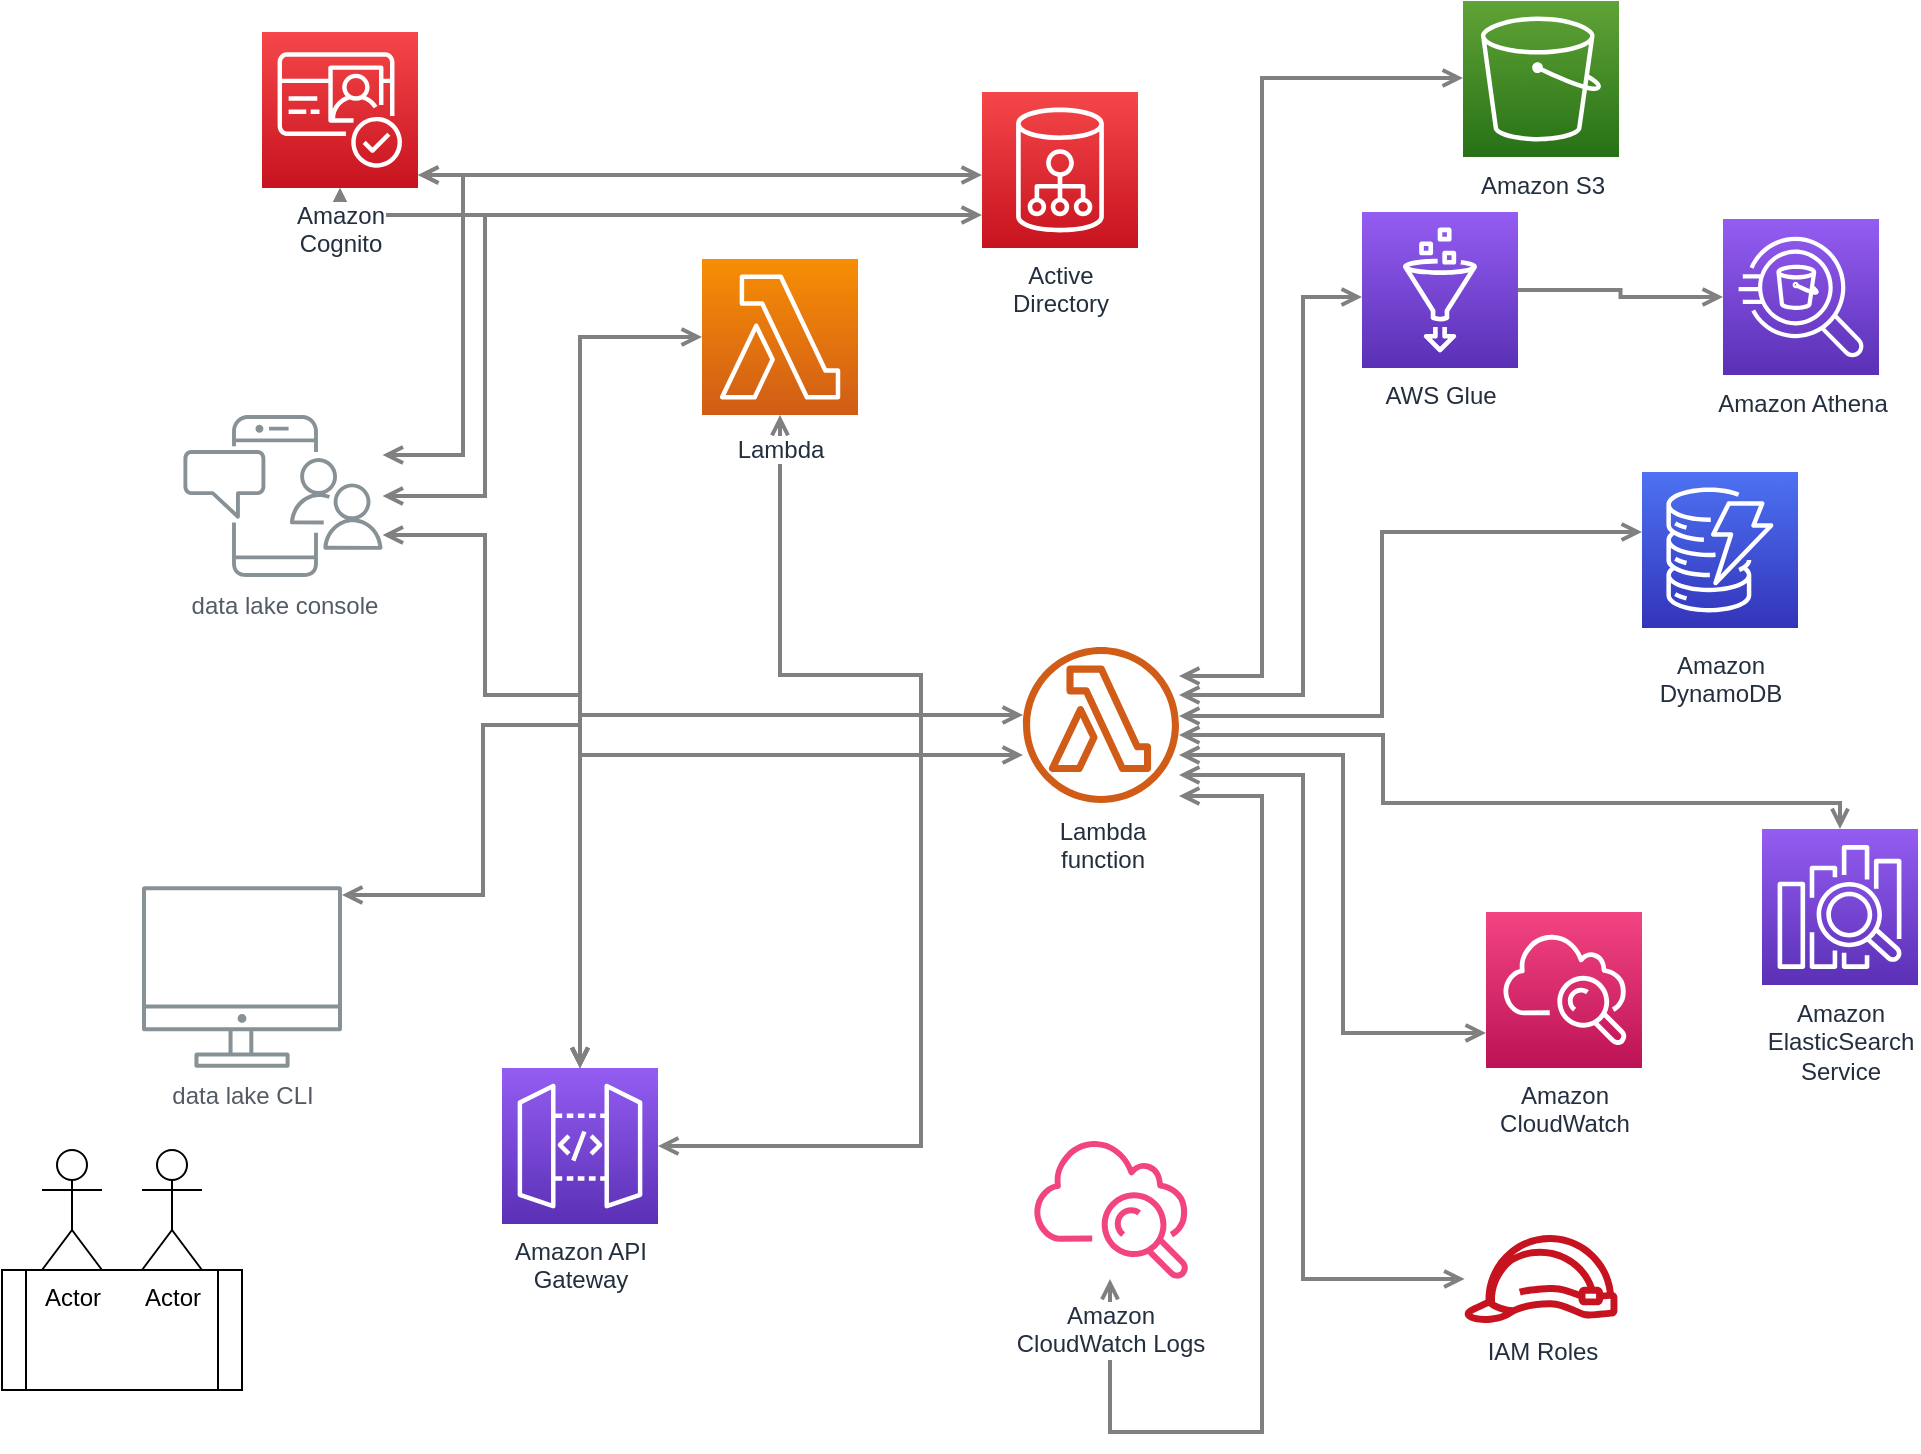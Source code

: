 <mxfile>
    <diagram id="Ht1M8jgEwFfnCIfOTk4-" name="Page-1">
        <mxGraphModel dx="898" dy="488" grid="1" gridSize="10" guides="1" tooltips="1" connect="1" arrows="1" fold="1" page="1" pageScale="1" pageWidth="1169" pageHeight="827" math="0" shadow="0">
            <root>
                <mxCell id="0"/>
                <mxCell id="1" parent="0"/>
                <mxCell id="UEzPUAAOIrF-is8g5C7q-128" style="edgeStyle=orthogonalEdgeStyle;rounded=0;orthogonalLoop=1;jettySize=auto;html=1;startArrow=open;startFill=0;endArrow=open;endFill=0;strokeWidth=2;strokeColor=#808080;" parent="1" source="UEzPUAAOIrF-is8g5C7q-109" target="UEzPUAAOIrF-is8g5C7q-114" edge="1">
                    <mxGeometry relative="1" as="geometry">
                        <Array as="points">
                            <mxPoint x="310.5" y="461.5"/>
                            <mxPoint x="310.5" y="376.5"/>
                        </Array>
                    </mxGeometry>
                </mxCell>
                <mxCell id="UEzPUAAOIrF-is8g5C7q-124" style="edgeStyle=orthogonalEdgeStyle;rounded=0;orthogonalLoop=1;jettySize=auto;html=1;startArrow=open;startFill=0;endArrow=open;endFill=0;strokeWidth=2;strokeColor=#808080;" parent="1" source="UEzPUAAOIrF-is8g5C7q-110" target="UEzPUAAOIrF-is8g5C7q-111" edge="1">
                    <mxGeometry relative="1" as="geometry">
                        <Array as="points">
                            <mxPoint x="300.5" y="241.5"/>
                            <mxPoint x="300.5" y="101.5"/>
                        </Array>
                    </mxGeometry>
                </mxCell>
                <mxCell id="UEzPUAAOIrF-is8g5C7q-127" style="edgeStyle=orthogonalEdgeStyle;rounded=0;orthogonalLoop=1;jettySize=auto;html=1;startArrow=open;startFill=0;endArrow=open;endFill=0;strokeWidth=2;strokeColor=#808080;" parent="1" source="UEzPUAAOIrF-is8g5C7q-110" target="UEzPUAAOIrF-is8g5C7q-114" edge="1">
                    <mxGeometry relative="1" as="geometry">
                        <Array as="points">
                            <mxPoint x="311.5" y="281.5"/>
                            <mxPoint x="311.5" y="361.5"/>
                        </Array>
                    </mxGeometry>
                </mxCell>
                <mxCell id="UEzPUAAOIrF-is8g5C7q-125" style="edgeStyle=orthogonalEdgeStyle;rounded=0;orthogonalLoop=1;jettySize=auto;html=1;startArrow=open;startFill=0;endArrow=open;endFill=0;strokeWidth=2;strokeColor=#808080;" parent="1" source="UEzPUAAOIrF-is8g5C7q-111" target="UEzPUAAOIrF-is8g5C7q-112" edge="1">
                    <mxGeometry relative="1" as="geometry">
                        <Array as="points">
                            <mxPoint x="530.5" y="101.5"/>
                            <mxPoint x="530.5" y="101.5"/>
                        </Array>
                    </mxGeometry>
                </mxCell>
                <mxCell id="UEzPUAAOIrF-is8g5C7q-126" style="edgeStyle=orthogonalEdgeStyle;rounded=0;orthogonalLoop=1;jettySize=auto;html=1;startArrow=open;startFill=0;endArrow=open;endFill=0;strokeWidth=2;strokeColor=#808080;" parent="1" source="UEzPUAAOIrF-is8g5C7q-113" target="UEzPUAAOIrF-is8g5C7q-114" edge="1">
                    <mxGeometry relative="1" as="geometry"/>
                </mxCell>
                <mxCell id="UEzPUAAOIrF-is8g5C7q-129" style="edgeStyle=orthogonalEdgeStyle;rounded=0;orthogonalLoop=1;jettySize=auto;html=1;startArrow=open;startFill=0;endArrow=open;endFill=0;strokeWidth=2;strokeColor=#808080;" parent="1" source="UEzPUAAOIrF-is8g5C7q-114" target="UEzPUAAOIrF-is8g5C7q-115" edge="1">
                    <mxGeometry relative="1" as="geometry">
                        <Array as="points">
                            <mxPoint x="510.5" y="391.5"/>
                            <mxPoint x="510.5" y="391.5"/>
                        </Array>
                    </mxGeometry>
                </mxCell>
                <mxCell id="UEzPUAAOIrF-is8g5C7q-130" style="edgeStyle=orthogonalEdgeStyle;rounded=0;orthogonalLoop=1;jettySize=auto;html=1;startArrow=open;startFill=0;endArrow=open;endFill=0;strokeWidth=2;strokeColor=#808080;" parent="1" source="UEzPUAAOIrF-is8g5C7q-115" target="UEzPUAAOIrF-is8g5C7q-116" edge="1">
                    <mxGeometry relative="1" as="geometry">
                        <Array as="points">
                            <mxPoint x="700" y="352"/>
                            <mxPoint x="700" y="53"/>
                        </Array>
                    </mxGeometry>
                </mxCell>
                <mxCell id="UEzPUAAOIrF-is8g5C7q-131" style="edgeStyle=orthogonalEdgeStyle;rounded=0;orthogonalLoop=1;jettySize=auto;html=1;startArrow=open;startFill=0;endArrow=open;endFill=0;strokeWidth=2;strokeColor=#808080;" parent="1" source="UEzPUAAOIrF-is8g5C7q-115" target="UEzPUAAOIrF-is8g5C7q-117" edge="1">
                    <mxGeometry relative="1" as="geometry">
                        <Array as="points">
                            <mxPoint x="720.5" y="361.5"/>
                            <mxPoint x="720.5" y="162.5"/>
                        </Array>
                    </mxGeometry>
                </mxCell>
                <mxCell id="UEzPUAAOIrF-is8g5C7q-132" style="edgeStyle=orthogonalEdgeStyle;rounded=0;orthogonalLoop=1;jettySize=auto;html=1;startArrow=open;startFill=0;endArrow=open;endFill=0;strokeWidth=2;strokeColor=#808080;" parent="1" source="UEzPUAAOIrF-is8g5C7q-115" target="UEzPUAAOIrF-is8g5C7q-119" edge="1">
                    <mxGeometry relative="1" as="geometry">
                        <Array as="points">
                            <mxPoint x="760" y="372"/>
                            <mxPoint x="760" y="280"/>
                        </Array>
                    </mxGeometry>
                </mxCell>
                <mxCell id="UEzPUAAOIrF-is8g5C7q-133" style="edgeStyle=orthogonalEdgeStyle;rounded=0;orthogonalLoop=1;jettySize=auto;html=1;startArrow=open;startFill=0;endArrow=open;endFill=0;strokeWidth=2;strokeColor=#808080;" parent="1" source="UEzPUAAOIrF-is8g5C7q-115" target="UEzPUAAOIrF-is8g5C7q-120" edge="1">
                    <mxGeometry relative="1" as="geometry">
                        <Array as="points">
                            <mxPoint x="760.5" y="381.5"/>
                            <mxPoint x="760.5" y="415.5"/>
                        </Array>
                    </mxGeometry>
                </mxCell>
                <mxCell id="UEzPUAAOIrF-is8g5C7q-134" style="edgeStyle=orthogonalEdgeStyle;rounded=0;orthogonalLoop=1;jettySize=auto;html=1;startArrow=open;startFill=0;endArrow=open;endFill=0;strokeWidth=2;strokeColor=#808080;" parent="1" source="UEzPUAAOIrF-is8g5C7q-115" target="UEzPUAAOIrF-is8g5C7q-121" edge="1">
                    <mxGeometry relative="1" as="geometry">
                        <Array as="points">
                            <mxPoint x="740.5" y="391.5"/>
                            <mxPoint x="740.5" y="530.5"/>
                        </Array>
                    </mxGeometry>
                </mxCell>
                <mxCell id="UEzPUAAOIrF-is8g5C7q-135" style="edgeStyle=orthogonalEdgeStyle;rounded=0;orthogonalLoop=1;jettySize=auto;html=1;startArrow=open;startFill=0;endArrow=open;endFill=0;strokeWidth=2;strokeColor=#808080;" parent="1" source="UEzPUAAOIrF-is8g5C7q-115" target="UEzPUAAOIrF-is8g5C7q-122" edge="1">
                    <mxGeometry relative="1" as="geometry">
                        <Array as="points">
                            <mxPoint x="720.5" y="401.5"/>
                            <mxPoint x="720.5" y="653.5"/>
                        </Array>
                    </mxGeometry>
                </mxCell>
                <mxCell id="UEzPUAAOIrF-is8g5C7q-136" style="edgeStyle=orthogonalEdgeStyle;rounded=0;orthogonalLoop=1;jettySize=auto;html=1;startArrow=open;startFill=0;endArrow=open;endFill=0;strokeWidth=2;strokeColor=#808080;" parent="1" source="UEzPUAAOIrF-is8g5C7q-115" target="UEzPUAAOIrF-is8g5C7q-123" edge="1">
                    <mxGeometry relative="1" as="geometry">
                        <Array as="points">
                            <mxPoint x="700" y="412"/>
                            <mxPoint x="700" y="730"/>
                        </Array>
                    </mxGeometry>
                </mxCell>
                <mxCell id="UEzPUAAOIrF-is8g5C7q-137" value="" style="edgeStyle=orthogonalEdgeStyle;rounded=0;orthogonalLoop=1;jettySize=auto;html=1;startArrow=none;startFill=0;endArrow=open;endFill=0;strokeWidth=2;strokeColor=#808080;" parent="1" source="UEzPUAAOIrF-is8g5C7q-117" target="UEzPUAAOIrF-is8g5C7q-118" edge="1">
                    <mxGeometry relative="1" as="geometry"/>
                </mxCell>
                <mxCell id="UEzPUAAOIrF-is8g5C7q-139" style="edgeStyle=orthogonalEdgeStyle;rounded=0;orthogonalLoop=1;jettySize=auto;html=1;startArrow=open;startFill=0;endArrow=open;endFill=0;strokeWidth=2;strokeColor=#808080;" parent="1" source="UEzPUAAOIrF-is8g5C7q-110" target="UEzPUAAOIrF-is8g5C7q-111" edge="1">
                    <mxGeometry relative="1" as="geometry">
                        <mxPoint x="270.285" y="261.676" as="sourcePoint"/>
                        <mxPoint x="422.5" y="124.029" as="targetPoint"/>
                        <Array as="points">
                            <mxPoint x="311.5" y="261.5"/>
                            <mxPoint x="311.5" y="121.5"/>
                        </Array>
                    </mxGeometry>
                </mxCell>
                <mxCell id="UEzPUAAOIrF-is8g5C7q-141" style="edgeStyle=orthogonalEdgeStyle;rounded=0;orthogonalLoop=1;jettySize=auto;html=1;startArrow=open;startFill=0;endArrow=open;endFill=0;strokeWidth=2;strokeColor=#808080;" parent="1" source="UEzPUAAOIrF-is8g5C7q-113" target="UEzPUAAOIrF-is8g5C7q-114" edge="1">
                    <mxGeometry relative="1" as="geometry">
                        <mxPoint x="500.5" y="260.224" as="sourcePoint"/>
                        <mxPoint x="418.466" y="347.5" as="targetPoint"/>
                        <Array as="points">
                            <mxPoint x="529.5" y="351.5"/>
                        </Array>
                    </mxGeometry>
                </mxCell>
                <mxCell id="UEzPUAAOIrF-is8g5C7q-142" style="edgeStyle=orthogonalEdgeStyle;rounded=0;orthogonalLoop=1;jettySize=auto;html=1;startArrow=open;startFill=0;endArrow=open;endFill=0;strokeWidth=2;strokeColor=#808080;" parent="1" source="UEzPUAAOIrF-is8g5C7q-114" target="UEzPUAAOIrF-is8g5C7q-115" edge="1">
                    <mxGeometry relative="1" as="geometry">
                        <mxPoint x="457.5" y="386.5" as="sourcePoint"/>
                        <mxPoint x="590.5" y="386.5" as="targetPoint"/>
                        <Array as="points">
                            <mxPoint x="510.5" y="371.5"/>
                            <mxPoint x="510.5" y="371.5"/>
                        </Array>
                    </mxGeometry>
                </mxCell>
                <mxCell id="UEzPUAAOIrF-is8g5C7q-143" style="edgeStyle=orthogonalEdgeStyle;rounded=0;orthogonalLoop=1;jettySize=auto;html=1;startArrow=open;startFill=0;endArrow=open;endFill=0;strokeWidth=2;strokeColor=#808080;" parent="1" source="UEzPUAAOIrF-is8g5C7q-111" target="UEzPUAAOIrF-is8g5C7q-112" edge="1">
                    <mxGeometry relative="1" as="geometry">
                        <mxPoint x="500.5" y="111.5" as="sourcePoint"/>
                        <mxPoint x="578.5" y="111.5" as="targetPoint"/>
                        <Array as="points">
                            <mxPoint x="530.5" y="121.5"/>
                            <mxPoint x="530.5" y="121.5"/>
                        </Array>
                    </mxGeometry>
                </mxCell>
                <mxCell id="UEzPUAAOIrF-is8g5C7q-109" value="data lake CLI" style="outlineConnect=0;gradientColor=none;fontColor=#545B64;strokeColor=none;fillColor=#879196;dashed=0;verticalLabelPosition=bottom;verticalAlign=top;align=center;html=1;fontSize=12;fontStyle=0;aspect=fixed;shape=mxgraph.aws4.illustration_desktop;pointerEvents=1;labelBackgroundColor=#ffffff;" parent="1" vertex="1">
                    <mxGeometry x="140" y="457" width="100" height="91" as="geometry"/>
                </mxCell>
                <mxCell id="UEzPUAAOIrF-is8g5C7q-110" value="data lake console" style="outlineConnect=0;gradientColor=none;fontColor=#545B64;strokeColor=none;fillColor=#879196;dashed=0;verticalLabelPosition=bottom;verticalAlign=top;align=center;html=1;fontSize=12;fontStyle=0;aspect=fixed;shape=mxgraph.aws4.illustration_notification;pointerEvents=1;labelBackgroundColor=#ffffff;" parent="1" vertex="1">
                    <mxGeometry x="160.5" y="221.5" width="100" height="81" as="geometry"/>
                </mxCell>
                <mxCell id="UEzPUAAOIrF-is8g5C7q-111" value="Amazon &lt;br&gt;Cognito" style="outlineConnect=0;fontColor=#232F3E;gradientColor=#F54749;gradientDirection=north;fillColor=#C7131F;strokeColor=#ffffff;dashed=0;verticalLabelPosition=bottom;verticalAlign=top;align=center;html=1;fontSize=12;fontStyle=0;aspect=fixed;shape=mxgraph.aws4.resourceIcon;resIcon=mxgraph.aws4.cognito;labelBackgroundColor=#ffffff;" parent="1" vertex="1">
                    <mxGeometry x="200" y="30" width="78" height="78" as="geometry"/>
                </mxCell>
                <mxCell id="UEzPUAAOIrF-is8g5C7q-112" value="Active&lt;br&gt;Directory" style="outlineConnect=0;fontColor=#232F3E;gradientColor=#F54749;gradientDirection=north;fillColor=#C7131F;strokeColor=#ffffff;dashed=0;verticalLabelPosition=bottom;verticalAlign=top;align=center;html=1;fontSize=12;fontStyle=0;aspect=fixed;shape=mxgraph.aws4.resourceIcon;resIcon=mxgraph.aws4.cloud_directory;labelBackgroundColor=#ffffff;" parent="1" vertex="1">
                    <mxGeometry x="560" y="60" width="78" height="78" as="geometry"/>
                </mxCell>
                <mxCell id="UEzPUAAOIrF-is8g5C7q-113" value="Lambda" style="outlineConnect=0;fontColor=#232F3E;gradientColor=#F78E04;gradientDirection=north;fillColor=#D05C17;strokeColor=#ffffff;dashed=0;verticalLabelPosition=bottom;verticalAlign=top;align=center;html=1;fontSize=12;fontStyle=0;aspect=fixed;shape=mxgraph.aws4.resourceIcon;resIcon=mxgraph.aws4.lambda;labelBackgroundColor=#ffffff;spacingTop=3;" parent="1" vertex="1">
                    <mxGeometry x="420" y="143.5" width="78" height="78" as="geometry"/>
                </mxCell>
                <mxCell id="UEzPUAAOIrF-is8g5C7q-114" value="Amazon API&lt;br&gt;Gateway&lt;br&gt;" style="outlineConnect=0;fontColor=#232F3E;gradientColor=#945DF2;gradientDirection=north;fillColor=#5A30B5;strokeColor=#ffffff;dashed=0;verticalLabelPosition=bottom;verticalAlign=top;align=center;html=1;fontSize=12;fontStyle=0;aspect=fixed;shape=mxgraph.aws4.resourceIcon;resIcon=mxgraph.aws4.api_gateway;labelBackgroundColor=#ffffff;" parent="1" vertex="1">
                    <mxGeometry x="320" y="548" width="78" height="78" as="geometry"/>
                </mxCell>
                <mxCell id="UEzPUAAOIrF-is8g5C7q-115" value="Lambda&lt;br&gt;function" style="outlineConnect=0;fontColor=#232F3E;gradientColor=none;fillColor=#D05C17;strokeColor=none;dashed=0;verticalLabelPosition=bottom;verticalAlign=top;align=center;html=1;fontSize=12;fontStyle=0;aspect=fixed;pointerEvents=1;shape=mxgraph.aws4.lambda_function;labelBackgroundColor=#ffffff;" parent="1" vertex="1">
                    <mxGeometry x="580.5" y="337.5" width="78" height="78" as="geometry"/>
                </mxCell>
                <mxCell id="UEzPUAAOIrF-is8g5C7q-116" value="Amazon S3" style="outlineConnect=0;fontColor=#232F3E;gradientColor=#60A337;gradientDirection=north;fillColor=#277116;strokeColor=#ffffff;dashed=0;verticalLabelPosition=bottom;verticalAlign=top;align=center;html=1;fontSize=12;fontStyle=0;aspect=fixed;shape=mxgraph.aws4.resourceIcon;resIcon=mxgraph.aws4.s3;labelBackgroundColor=#ffffff;" parent="1" vertex="1">
                    <mxGeometry x="800.5" y="14.5" width="78" height="78" as="geometry"/>
                </mxCell>
                <mxCell id="UEzPUAAOIrF-is8g5C7q-117" value="AWS Glue" style="outlineConnect=0;fontColor=#232F3E;gradientColor=#945DF2;gradientDirection=north;fillColor=#5A30B5;strokeColor=#ffffff;dashed=0;verticalLabelPosition=bottom;verticalAlign=top;align=center;html=1;fontSize=12;fontStyle=0;aspect=fixed;shape=mxgraph.aws4.resourceIcon;resIcon=mxgraph.aws4.glue;labelBackgroundColor=#ffffff;" parent="1" vertex="1">
                    <mxGeometry x="750.0" y="120" width="78" height="78" as="geometry"/>
                </mxCell>
                <mxCell id="UEzPUAAOIrF-is8g5C7q-118" value="Amazon Athena" style="outlineConnect=0;fontColor=#232F3E;gradientColor=#945DF2;gradientDirection=north;fillColor=#5A30B5;strokeColor=#ffffff;dashed=0;verticalLabelPosition=bottom;verticalAlign=top;align=center;html=1;fontSize=12;fontStyle=0;aspect=fixed;shape=mxgraph.aws4.resourceIcon;resIcon=mxgraph.aws4.athena;labelBackgroundColor=#ffffff;" parent="1" vertex="1">
                    <mxGeometry x="930.5" y="123.5" width="78" height="78" as="geometry"/>
                </mxCell>
                <mxCell id="UEzPUAAOIrF-is8g5C7q-119" value="Amazon&lt;br&gt;DynamoDB&lt;br&gt;" style="outlineConnect=0;fontColor=#232F3E;gradientColor=#4D72F3;gradientDirection=north;fillColor=#3334B9;strokeColor=#ffffff;dashed=0;verticalLabelPosition=bottom;verticalAlign=top;align=center;html=1;fontSize=12;fontStyle=0;aspect=fixed;shape=mxgraph.aws4.resourceIcon;resIcon=mxgraph.aws4.dynamodb;labelBackgroundColor=#ffffff;spacingTop=5;" parent="1" vertex="1">
                    <mxGeometry x="890.0" y="250" width="78" height="78" as="geometry"/>
                </mxCell>
                <mxCell id="UEzPUAAOIrF-is8g5C7q-120" value="Amazon&lt;br&gt;ElasticSearch&lt;br&gt;Service&lt;br&gt;" style="outlineConnect=0;fontColor=#232F3E;gradientColor=#945DF2;gradientDirection=north;fillColor=#5A30B5;strokeColor=#ffffff;dashed=0;verticalLabelPosition=bottom;verticalAlign=top;align=center;html=1;fontSize=12;fontStyle=0;aspect=fixed;shape=mxgraph.aws4.resourceIcon;resIcon=mxgraph.aws4.elasticsearch_service;labelBackgroundColor=#ffffff;" parent="1" vertex="1">
                    <mxGeometry x="950.0" y="428.5" width="78" height="78" as="geometry"/>
                </mxCell>
                <mxCell id="UEzPUAAOIrF-is8g5C7q-121" value="Amazon&lt;br&gt;CloudWatch&lt;br&gt;" style="outlineConnect=0;fontColor=#232F3E;gradientColor=#F34482;gradientDirection=north;fillColor=#BC1356;strokeColor=#ffffff;dashed=0;verticalLabelPosition=bottom;verticalAlign=top;align=center;html=1;fontSize=12;fontStyle=0;aspect=fixed;shape=mxgraph.aws4.resourceIcon;resIcon=mxgraph.aws4.cloudwatch;labelBackgroundColor=#ffffff;" parent="1" vertex="1">
                    <mxGeometry x="812.0" y="470" width="78" height="78" as="geometry"/>
                </mxCell>
                <mxCell id="UEzPUAAOIrF-is8g5C7q-122" value="IAM Roles" style="outlineConnect=0;fontColor=#232F3E;gradientColor=none;fillColor=#C7131F;strokeColor=none;dashed=0;verticalLabelPosition=bottom;verticalAlign=top;align=center;html=1;fontSize=12;fontStyle=0;aspect=fixed;pointerEvents=1;shape=mxgraph.aws4.role;labelBackgroundColor=#ffffff;" parent="1" vertex="1">
                    <mxGeometry x="800.5" y="631.5" width="78" height="44" as="geometry"/>
                </mxCell>
                <mxCell id="UEzPUAAOIrF-is8g5C7q-123" value="Amazon&lt;br&gt;CloudWatch Logs&lt;br&gt;" style="outlineConnect=0;fontColor=#232F3E;gradientColor=none;gradientDirection=north;fillColor=#F34482;strokeColor=none;dashed=0;verticalLabelPosition=bottom;verticalAlign=top;align=center;html=1;fontSize=12;fontStyle=0;aspect=fixed;shape=mxgraph.aws4.cloudwatch;labelBackgroundColor=#ffffff;" parent="1" vertex="1">
                    <mxGeometry x="585.0" y="580" width="78" height="78" as="geometry"/>
                </mxCell>
                <mxCell id="2" value="" style="shape=process;whiteSpace=wrap;html=1;backgroundOutline=1;" vertex="1" parent="1">
                    <mxGeometry x="70" y="649" width="120" height="60" as="geometry"/>
                </mxCell>
                <mxCell id="3" value="Actor" style="shape=umlActor;verticalLabelPosition=bottom;verticalAlign=top;html=1;outlineConnect=0;" vertex="1" parent="1">
                    <mxGeometry x="90" y="589" width="30" height="60" as="geometry"/>
                </mxCell>
                <mxCell id="4" value="Actor" style="shape=umlActor;verticalLabelPosition=bottom;verticalAlign=top;html=1;outlineConnect=0;" vertex="1" parent="1">
                    <mxGeometry x="140" y="589" width="30" height="60" as="geometry"/>
                </mxCell>
            </root>
        </mxGraphModel>
    </diagram>
</mxfile>